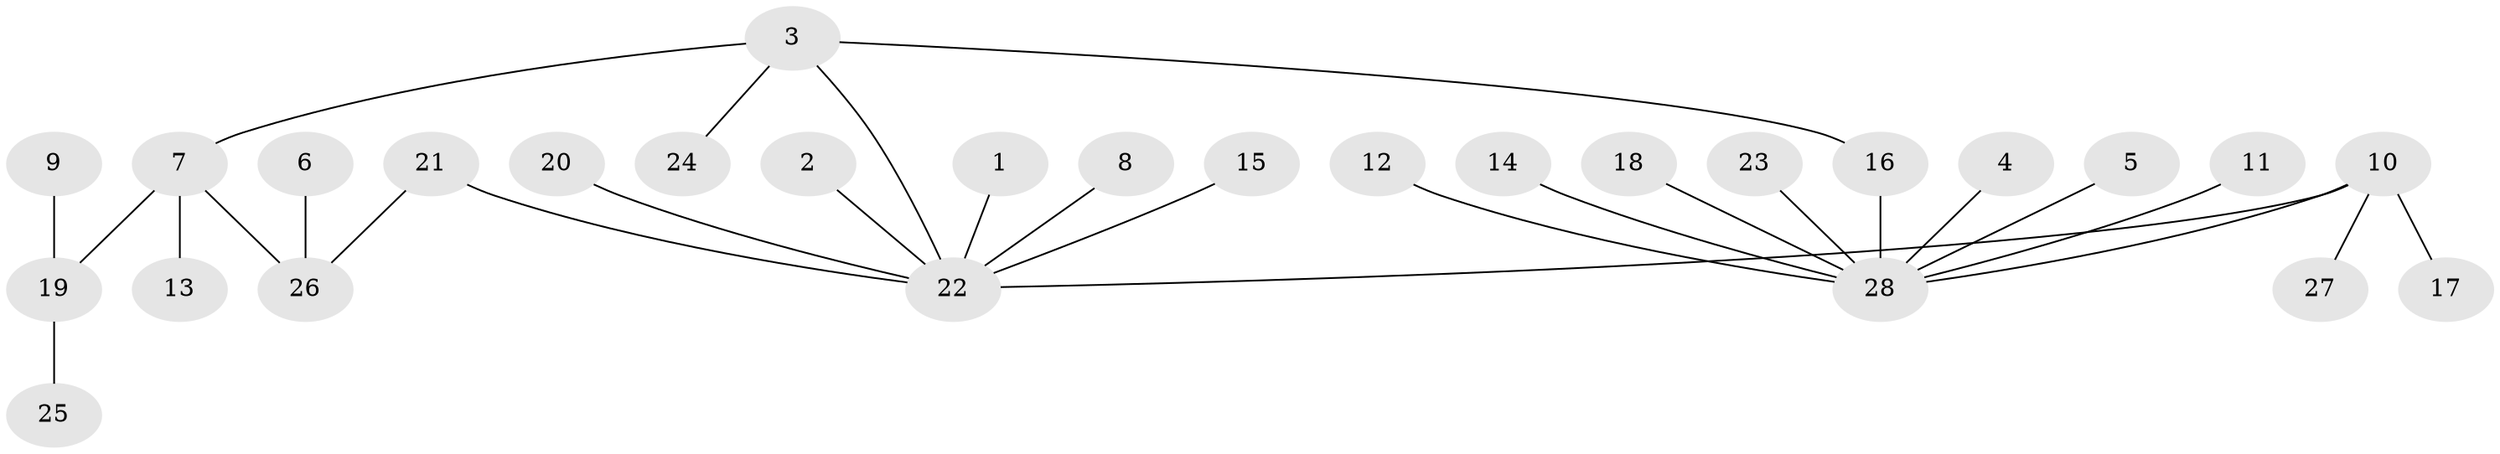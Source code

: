 // original degree distribution, {11: 0.011764705882352941, 1: 0.6588235294117647, 7: 0.011764705882352941, 12: 0.011764705882352941, 3: 0.07058823529411765, 5: 0.023529411764705882, 2: 0.11764705882352941, 4: 0.058823529411764705, 6: 0.03529411764705882}
// Generated by graph-tools (version 1.1) at 2025/36/03/04/25 23:36:39]
// undirected, 28 vertices, 29 edges
graph export_dot {
  node [color=gray90,style=filled];
  1;
  2;
  3;
  4;
  5;
  6;
  7;
  8;
  9;
  10;
  11;
  12;
  13;
  14;
  15;
  16;
  17;
  18;
  19;
  20;
  21;
  22;
  23;
  24;
  25;
  26;
  27;
  28;
  1 -- 22 [weight=1.0];
  2 -- 22 [weight=1.0];
  3 -- 7 [weight=1.0];
  3 -- 16 [weight=1.0];
  3 -- 22 [weight=1.0];
  3 -- 24 [weight=1.0];
  4 -- 28 [weight=1.0];
  5 -- 28 [weight=1.0];
  6 -- 26 [weight=1.0];
  7 -- 13 [weight=1.0];
  7 -- 19 [weight=1.0];
  7 -- 26 [weight=1.0];
  8 -- 22 [weight=1.0];
  9 -- 19 [weight=1.0];
  10 -- 17 [weight=1.0];
  10 -- 22 [weight=1.0];
  10 -- 27 [weight=1.0];
  10 -- 28 [weight=1.0];
  11 -- 28 [weight=1.0];
  12 -- 28 [weight=1.0];
  14 -- 28 [weight=1.0];
  15 -- 22 [weight=1.0];
  16 -- 28 [weight=1.0];
  18 -- 28 [weight=1.0];
  19 -- 25 [weight=1.0];
  20 -- 22 [weight=1.0];
  21 -- 22 [weight=1.0];
  21 -- 26 [weight=1.0];
  23 -- 28 [weight=1.0];
}
